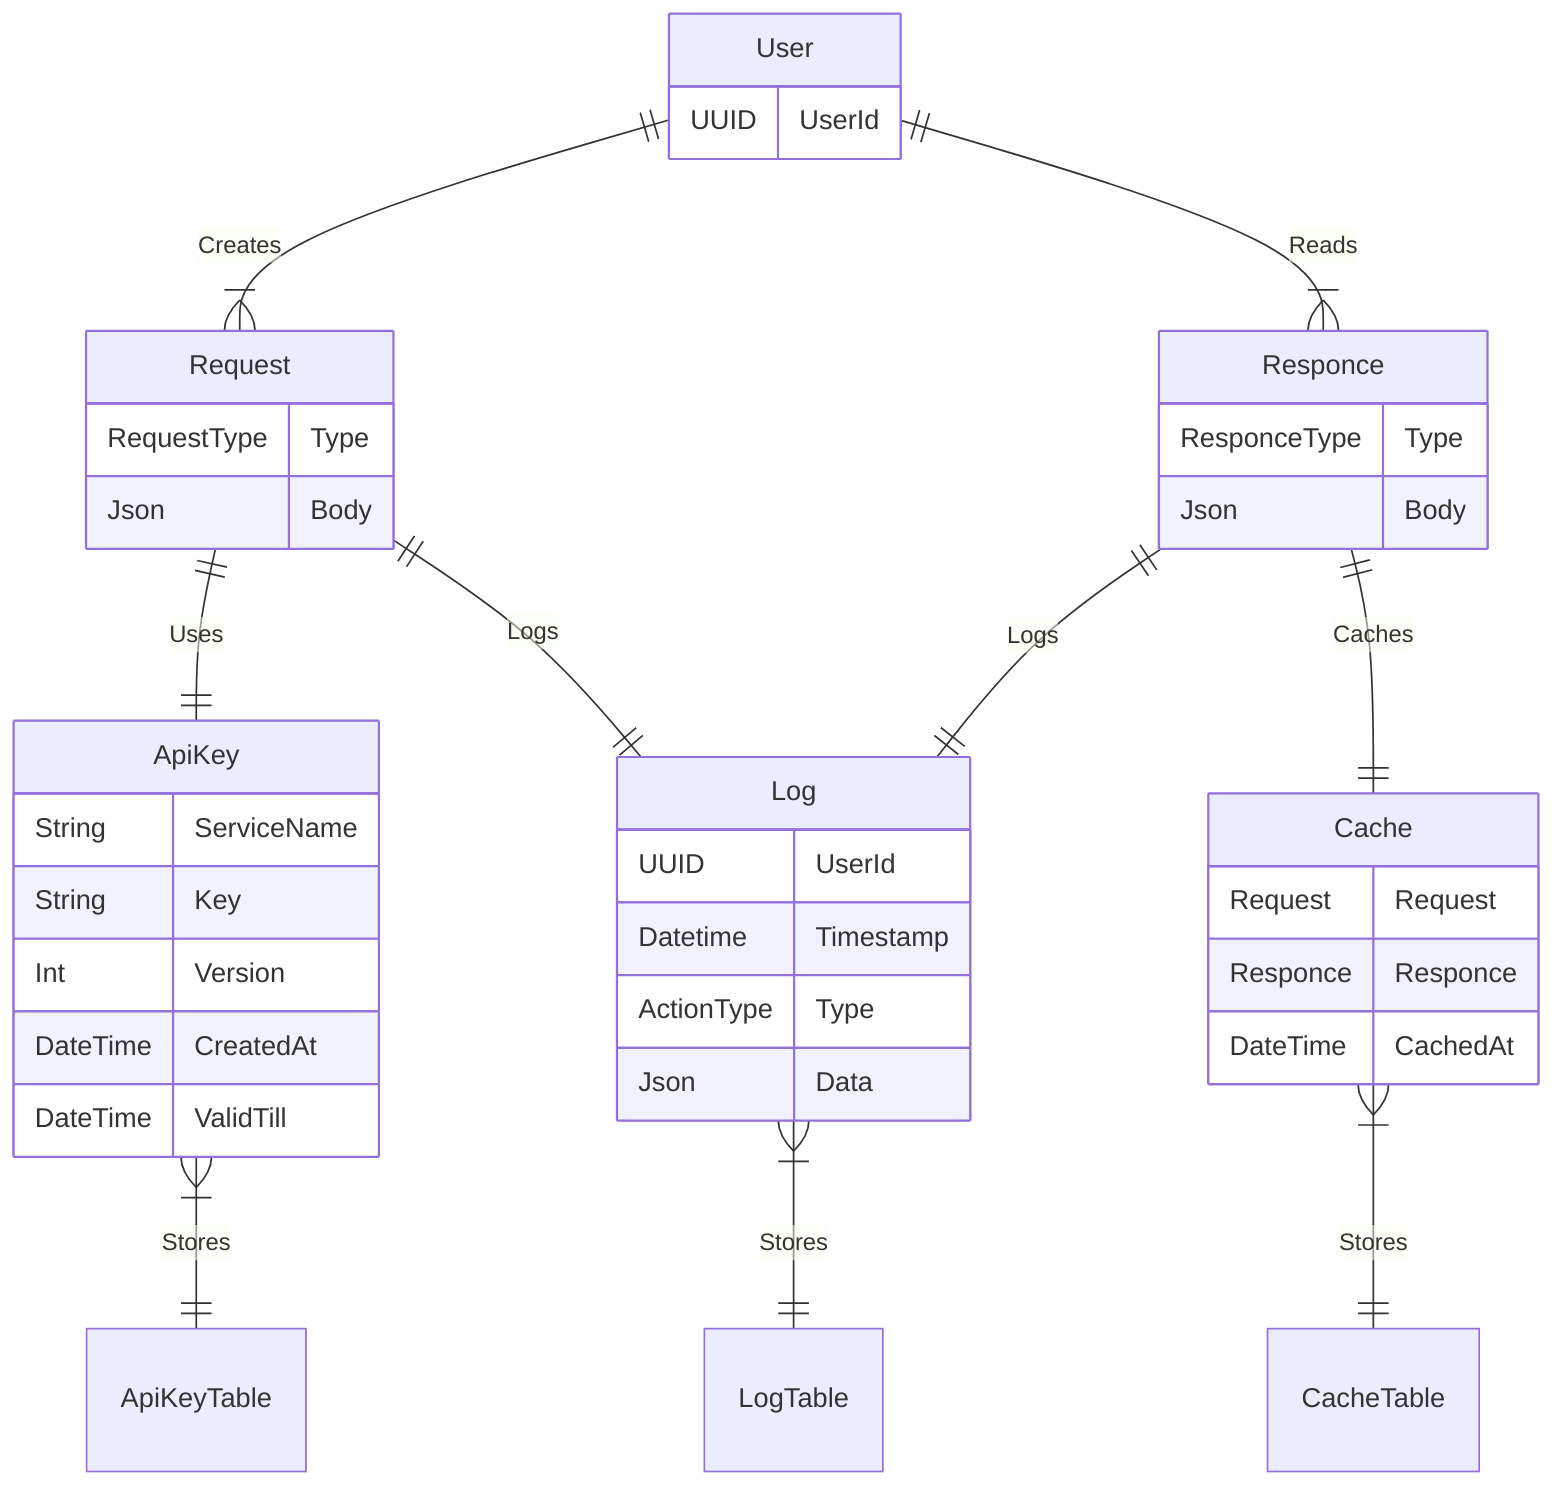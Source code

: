 erDiagram
    User ||--|{ Request : "Creates"
    User ||--|{ Responce : "Reads"

    Request ||--|| ApiKey : "Uses"
    Request ||--|| Log : "Logs"

    Responce ||--|| Log : "Logs"
    Responce ||--|| Cache : "Caches"

    Log }|--|| LogTable : "Stores"

    Cache }|--|| CacheTable : "Stores"

    ApiKey }|--|| ApiKeyTable : "Stores"
    
    User {
        UUID UserId
    }
    Log {
        UUID UserId
        Datetime Timestamp
        ActionType Type
        Json Data
    }
    Request {
        RequestType Type
        Json Body
    }
    Responce {
        ResponceType Type
        Json Body
    }
    Cache {
        Request Request
        Responce Responce
        DateTime CachedAt
    }
    ApiKey {
        String ServiceName
        String Key
        Int Version
        DateTime CreatedAt
        DateTime ValidTill
    }